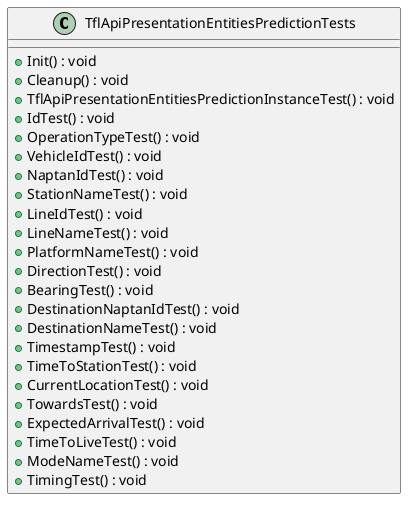 @startuml
class TflApiPresentationEntitiesPredictionTests {
    + Init() : void
    + Cleanup() : void
    + TflApiPresentationEntitiesPredictionInstanceTest() : void
    + IdTest() : void
    + OperationTypeTest() : void
    + VehicleIdTest() : void
    + NaptanIdTest() : void
    + StationNameTest() : void
    + LineIdTest() : void
    + LineNameTest() : void
    + PlatformNameTest() : void
    + DirectionTest() : void
    + BearingTest() : void
    + DestinationNaptanIdTest() : void
    + DestinationNameTest() : void
    + TimestampTest() : void
    + TimeToStationTest() : void
    + CurrentLocationTest() : void
    + TowardsTest() : void
    + ExpectedArrivalTest() : void
    + TimeToLiveTest() : void
    + ModeNameTest() : void
    + TimingTest() : void
}
@enduml
